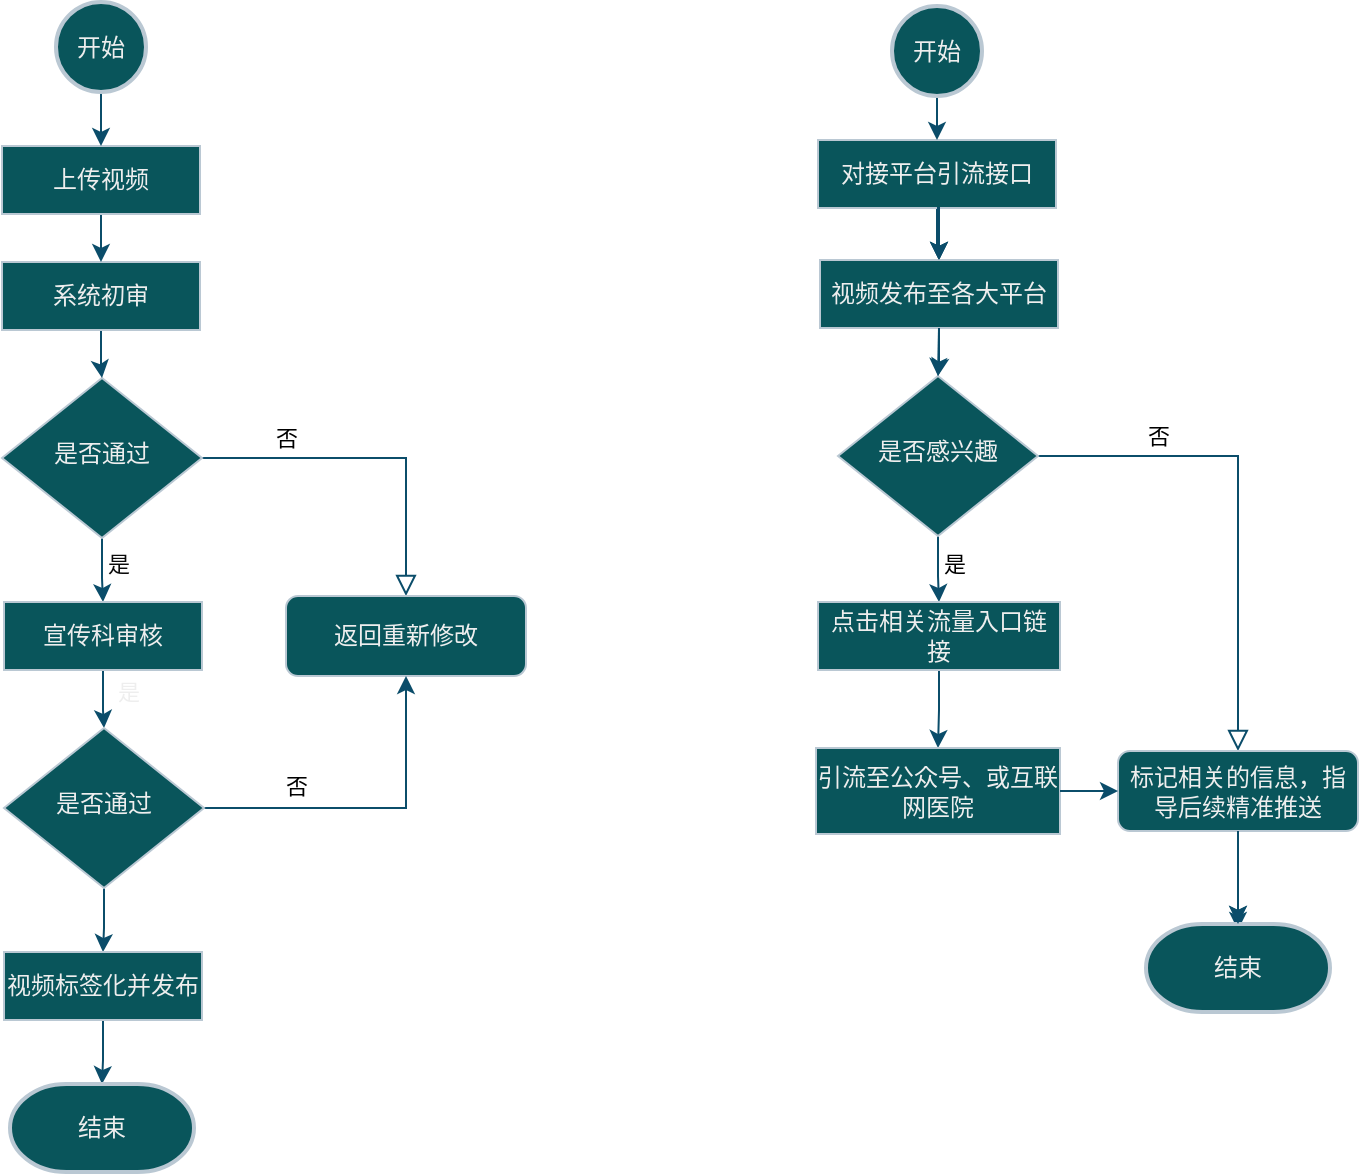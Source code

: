 <mxfile version="26.1.3">
  <diagram id="C5RBs43oDa-KdzZeNtuy" name="Page-1">
    <mxGraphModel dx="1434" dy="746" grid="0" gridSize="10" guides="1" tooltips="1" connect="1" arrows="1" fold="1" page="0" pageScale="1" pageWidth="827" pageHeight="1169" background="none" math="0" shadow="0">
      <root>
        <mxCell id="WIyWlLk6GJQsqaUBKTNV-0" />
        <mxCell id="WIyWlLk6GJQsqaUBKTNV-1" parent="WIyWlLk6GJQsqaUBKTNV-0" />
        <mxCell id="WIyWlLk6GJQsqaUBKTNV-5" value="" style="edgeStyle=orthogonalEdgeStyle;rounded=0;html=1;jettySize=auto;orthogonalLoop=1;fontSize=11;endArrow=block;endFill=0;endSize=8;strokeWidth=1;shadow=0;labelBackgroundColor=none;strokeColor=#0B4D6A;fontColor=default;" parent="WIyWlLk6GJQsqaUBKTNV-1" source="WIyWlLk6GJQsqaUBKTNV-6" target="WIyWlLk6GJQsqaUBKTNV-7" edge="1">
          <mxGeometry x="0.006" y="17" relative="1" as="geometry">
            <mxPoint as="offset" />
          </mxGeometry>
        </mxCell>
        <mxCell id="aY8CmvSKhIs8mx0oXaN2-4" value="" style="edgeLabel;html=1;align=center;verticalAlign=middle;resizable=0;points=[];strokeColor=#BAC8D3;fontColor=#EEEEEE;fillColor=#09555B;labelBackgroundColor=none;" parent="WIyWlLk6GJQsqaUBKTNV-5" vertex="1" connectable="0">
          <mxGeometry x="-0.473" relative="1" as="geometry">
            <mxPoint as="offset" />
          </mxGeometry>
        </mxCell>
        <mxCell id="aY8CmvSKhIs8mx0oXaN2-5" value="否" style="edgeLabel;html=1;align=center;verticalAlign=middle;resizable=0;points=[];strokeColor=#BAC8D3;fontColor=default;fillColor=#09555B;labelBackgroundColor=none;" parent="WIyWlLk6GJQsqaUBKTNV-5" vertex="1" connectable="0">
          <mxGeometry x="-0.517" relative="1" as="geometry">
            <mxPoint y="-10" as="offset" />
          </mxGeometry>
        </mxCell>
        <mxCell id="aY8CmvSKhIs8mx0oXaN2-16" style="edgeStyle=orthogonalEdgeStyle;rounded=0;orthogonalLoop=1;jettySize=auto;html=1;entryX=0;entryY=0.5;entryDx=0;entryDy=0;strokeColor=#0B4D6A;labelBackgroundColor=none;fontColor=default;" parent="WIyWlLk6GJQsqaUBKTNV-1" source="WIyWlLk6GJQsqaUBKTNV-6" target="aY8CmvSKhIs8mx0oXaN2-8" edge="1">
          <mxGeometry relative="1" as="geometry" />
        </mxCell>
        <mxCell id="aY8CmvSKhIs8mx0oXaN2-17" value="是" style="edgeLabel;html=1;align=center;verticalAlign=middle;resizable=0;points=[];strokeColor=#BAC8D3;fontColor=#0A0A0A;fillColor=#09555B;direction=west;labelBackgroundColor=none;" parent="aY8CmvSKhIs8mx0oXaN2-16" vertex="1" connectable="0">
          <mxGeometry x="-0.556" y="2" relative="1" as="geometry">
            <mxPoint x="6" y="6" as="offset" />
          </mxGeometry>
        </mxCell>
        <mxCell id="WIyWlLk6GJQsqaUBKTNV-6" value="是否通过" style="rhombus;whiteSpace=wrap;html=1;shadow=0;fontFamily=Helvetica;fontSize=12;align=center;strokeWidth=1;spacing=6;spacingTop=-4;labelBackgroundColor=none;fillColor=#09555B;strokeColor=#BAC8D3;fontColor=#EEEEEE;" parent="WIyWlLk6GJQsqaUBKTNV-1" vertex="1">
          <mxGeometry x="77" y="285" width="100" height="80" as="geometry" />
        </mxCell>
        <mxCell id="WIyWlLk6GJQsqaUBKTNV-7" value="返回重新修改" style="rounded=1;whiteSpace=wrap;html=1;fontSize=12;glass=0;strokeWidth=1;shadow=0;labelBackgroundColor=none;fillColor=#09555B;strokeColor=#BAC8D3;fontColor=#EEEEEE;" parent="WIyWlLk6GJQsqaUBKTNV-1" vertex="1">
          <mxGeometry x="219" y="394" width="120" height="40" as="geometry" />
        </mxCell>
        <mxCell id="aY8CmvSKhIs8mx0oXaN2-2" style="edgeStyle=orthogonalEdgeStyle;rounded=0;orthogonalLoop=1;jettySize=auto;html=1;strokeColor=#0B4D6A;entryX=0.5;entryY=0;entryDx=0;entryDy=0;labelBackgroundColor=none;fontColor=default;" parent="WIyWlLk6GJQsqaUBKTNV-1" source="aY8CmvSKhIs8mx0oXaN2-0" target="WIyWlLk6GJQsqaUBKTNV-6" edge="1">
          <mxGeometry relative="1" as="geometry">
            <mxPoint x="126.5" y="303" as="targetPoint" />
          </mxGeometry>
        </mxCell>
        <mxCell id="aY8CmvSKhIs8mx0oXaN2-0" value="系统初审" style="whiteSpace=wrap;html=1;strokeColor=#BAC8D3;fontColor=#EEEEEE;fillColor=#09555B;direction=south;labelBackgroundColor=none;" parent="WIyWlLk6GJQsqaUBKTNV-1" vertex="1">
          <mxGeometry x="77" y="227" width="99" height="34" as="geometry" />
        </mxCell>
        <mxCell id="aY8CmvSKhIs8mx0oXaN2-7" style="edgeStyle=orthogonalEdgeStyle;rounded=0;orthogonalLoop=1;jettySize=auto;html=1;strokeColor=#0B4D6A;labelBackgroundColor=none;fontColor=default;" parent="WIyWlLk6GJQsqaUBKTNV-1" source="aY8CmvSKhIs8mx0oXaN2-6" target="aY8CmvSKhIs8mx0oXaN2-0" edge="1">
          <mxGeometry relative="1" as="geometry" />
        </mxCell>
        <mxCell id="aY8CmvSKhIs8mx0oXaN2-6" value="上传视频" style="whiteSpace=wrap;html=1;strokeColor=#BAC8D3;fontColor=#EEEEEE;fillColor=#09555B;direction=south;labelBackgroundColor=none;" parent="WIyWlLk6GJQsqaUBKTNV-1" vertex="1">
          <mxGeometry x="77" y="169" width="99" height="34" as="geometry" />
        </mxCell>
        <mxCell id="aY8CmvSKhIs8mx0oXaN2-11" style="edgeStyle=orthogonalEdgeStyle;rounded=0;orthogonalLoop=1;jettySize=auto;html=1;strokeColor=#0B4D6A;labelBackgroundColor=none;fontColor=default;" parent="WIyWlLk6GJQsqaUBKTNV-1" source="aY8CmvSKhIs8mx0oXaN2-8" target="aY8CmvSKhIs8mx0oXaN2-10" edge="1">
          <mxGeometry relative="1" as="geometry" />
        </mxCell>
        <mxCell id="aY8CmvSKhIs8mx0oXaN2-8" value="宣传科审核" style="whiteSpace=wrap;html=1;strokeColor=#BAC8D3;fontColor=#EEEEEE;fillColor=#09555B;direction=south;labelBackgroundColor=none;" parent="WIyWlLk6GJQsqaUBKTNV-1" vertex="1">
          <mxGeometry x="78" y="397" width="99" height="34" as="geometry" />
        </mxCell>
        <mxCell id="aY8CmvSKhIs8mx0oXaN2-12" style="edgeStyle=orthogonalEdgeStyle;rounded=0;orthogonalLoop=1;jettySize=auto;html=1;entryX=0.5;entryY=1;entryDx=0;entryDy=0;strokeColor=#0B4D6A;labelBackgroundColor=none;fontColor=default;" parent="WIyWlLk6GJQsqaUBKTNV-1" source="aY8CmvSKhIs8mx0oXaN2-10" target="WIyWlLk6GJQsqaUBKTNV-7" edge="1">
          <mxGeometry relative="1" as="geometry" />
        </mxCell>
        <mxCell id="aY8CmvSKhIs8mx0oXaN2-20" style="edgeStyle=orthogonalEdgeStyle;rounded=0;orthogonalLoop=1;jettySize=auto;html=1;entryX=0;entryY=0.5;entryDx=0;entryDy=0;strokeColor=#0B4D6A;labelBackgroundColor=none;fontColor=default;" parent="WIyWlLk6GJQsqaUBKTNV-1" source="aY8CmvSKhIs8mx0oXaN2-10" target="aY8CmvSKhIs8mx0oXaN2-19" edge="1">
          <mxGeometry relative="1" as="geometry" />
        </mxCell>
        <mxCell id="aY8CmvSKhIs8mx0oXaN2-10" value="是否通过" style="rhombus;whiteSpace=wrap;html=1;shadow=0;fontFamily=Helvetica;fontSize=12;align=center;strokeWidth=1;spacing=6;spacingTop=-4;labelBackgroundColor=none;fillColor=#09555B;strokeColor=#BAC8D3;fontColor=#EEEEEE;" parent="WIyWlLk6GJQsqaUBKTNV-1" vertex="1">
          <mxGeometry x="78" y="460" width="100" height="80" as="geometry" />
        </mxCell>
        <mxCell id="aY8CmvSKhIs8mx0oXaN2-13" value="否" style="edgeLabel;html=1;align=center;verticalAlign=middle;resizable=0;points=[];strokeColor=#BAC8D3;fontColor=#000000;fillColor=#09555B;labelBackgroundColor=none;" parent="WIyWlLk6GJQsqaUBKTNV-1" vertex="1" connectable="0">
          <mxGeometry x="222" y="328" as="geometry">
            <mxPoint x="2" y="161" as="offset" />
          </mxGeometry>
        </mxCell>
        <mxCell id="aY8CmvSKhIs8mx0oXaN2-18" value="是" style="edgeLabel;html=1;align=center;verticalAlign=middle;resizable=0;points=[];strokeColor=#BAC8D3;fontColor=#EEEEEE;fillColor=#09555B;direction=west;labelBackgroundColor=none;" parent="WIyWlLk6GJQsqaUBKTNV-1" vertex="1" connectable="0">
          <mxGeometry x="145" y="388" as="geometry">
            <mxPoint x="-5" y="54" as="offset" />
          </mxGeometry>
        </mxCell>
        <mxCell id="aY8CmvSKhIs8mx0oXaN2-25" value="" style="edgeStyle=orthogonalEdgeStyle;rounded=0;orthogonalLoop=1;jettySize=auto;html=1;strokeColor=#0B4D6A;labelBackgroundColor=none;fontColor=default;" parent="WIyWlLk6GJQsqaUBKTNV-1" source="aY8CmvSKhIs8mx0oXaN2-19" target="aY8CmvSKhIs8mx0oXaN2-22" edge="1">
          <mxGeometry relative="1" as="geometry" />
        </mxCell>
        <mxCell id="aY8CmvSKhIs8mx0oXaN2-19" value="视频标签化并发布" style="whiteSpace=wrap;html=1;strokeColor=#BAC8D3;fontColor=#EEEEEE;fillColor=#09555B;direction=south;labelBackgroundColor=none;" parent="WIyWlLk6GJQsqaUBKTNV-1" vertex="1">
          <mxGeometry x="78" y="572" width="99" height="34" as="geometry" />
        </mxCell>
        <mxCell id="aY8CmvSKhIs8mx0oXaN2-22" value="结束" style="strokeWidth=2;html=1;shape=mxgraph.flowchart.terminator;whiteSpace=wrap;strokeColor=#BAC8D3;fontColor=#EEEEEE;fillColor=#09555B;labelBackgroundColor=none;" parent="WIyWlLk6GJQsqaUBKTNV-1" vertex="1">
          <mxGeometry x="81" y="638" width="92" height="44" as="geometry" />
        </mxCell>
        <mxCell id="aY8CmvSKhIs8mx0oXaN2-24" style="edgeStyle=orthogonalEdgeStyle;rounded=0;orthogonalLoop=1;jettySize=auto;html=1;entryX=0;entryY=0.5;entryDx=0;entryDy=0;strokeColor=#0B4D6A;labelBackgroundColor=none;fontColor=default;" parent="WIyWlLk6GJQsqaUBKTNV-1" source="aY8CmvSKhIs8mx0oXaN2-23" target="aY8CmvSKhIs8mx0oXaN2-6" edge="1">
          <mxGeometry relative="1" as="geometry" />
        </mxCell>
        <mxCell id="aY8CmvSKhIs8mx0oXaN2-23" value="开始" style="strokeWidth=2;html=1;shape=mxgraph.flowchart.start_2;whiteSpace=wrap;strokeColor=#BAC8D3;fontColor=#EEEEEE;fillColor=#09555B;labelBackgroundColor=none;" parent="WIyWlLk6GJQsqaUBKTNV-1" vertex="1">
          <mxGeometry x="104" y="97" width="45" height="45" as="geometry" />
        </mxCell>
        <mxCell id="7zAha9ANkYvvZZbIYGhz-0" value="" style="edgeStyle=orthogonalEdgeStyle;rounded=0;html=1;jettySize=auto;orthogonalLoop=1;fontSize=11;endArrow=block;endFill=0;endSize=8;strokeWidth=1;shadow=0;labelBackgroundColor=none;strokeColor=#0B4D6A;fontColor=default;" parent="WIyWlLk6GJQsqaUBKTNV-1" source="7zAha9ANkYvvZZbIYGhz-5" target="7zAha9ANkYvvZZbIYGhz-6" edge="1">
          <mxGeometry y="10" relative="1" as="geometry">
            <mxPoint as="offset" />
          </mxGeometry>
        </mxCell>
        <mxCell id="7zAha9ANkYvvZZbIYGhz-1" value="" style="edgeLabel;html=1;align=center;verticalAlign=middle;resizable=0;points=[];strokeColor=#BAC8D3;fontColor=#EEEEEE;fillColor=#09555B;labelBackgroundColor=none;" parent="7zAha9ANkYvvZZbIYGhz-0" vertex="1" connectable="0">
          <mxGeometry x="-0.473" relative="1" as="geometry">
            <mxPoint as="offset" />
          </mxGeometry>
        </mxCell>
        <mxCell id="7zAha9ANkYvvZZbIYGhz-2" value="否" style="edgeLabel;html=1;align=center;verticalAlign=middle;resizable=0;points=[];strokeColor=#BAC8D3;fontColor=light-dark(#000000, #202020);fillColor=#09555B;labelBackgroundColor=none;" parent="7zAha9ANkYvvZZbIYGhz-0" vertex="1" connectable="0">
          <mxGeometry x="-0.517" relative="1" as="geometry">
            <mxPoint y="-10" as="offset" />
          </mxGeometry>
        </mxCell>
        <mxCell id="7zAha9ANkYvvZZbIYGhz-3" style="edgeStyle=orthogonalEdgeStyle;rounded=0;orthogonalLoop=1;jettySize=auto;html=1;entryX=0;entryY=0.5;entryDx=0;entryDy=0;strokeColor=#0B4D6A;labelBackgroundColor=none;fontColor=default;" parent="WIyWlLk6GJQsqaUBKTNV-1" source="7zAha9ANkYvvZZbIYGhz-5" target="7zAha9ANkYvvZZbIYGhz-12" edge="1">
          <mxGeometry relative="1" as="geometry" />
        </mxCell>
        <mxCell id="7zAha9ANkYvvZZbIYGhz-4" value="是" style="edgeLabel;html=1;align=center;verticalAlign=middle;resizable=0;points=[];strokeColor=#BAC8D3;fontColor=#000000;fillColor=#09555B;direction=west;labelBackgroundColor=none;" parent="7zAha9ANkYvvZZbIYGhz-3" vertex="1" connectable="0">
          <mxGeometry x="-0.556" y="2" relative="1" as="geometry">
            <mxPoint x="6" y="6" as="offset" />
          </mxGeometry>
        </mxCell>
        <mxCell id="7zAha9ANkYvvZZbIYGhz-5" value="是否感兴趣" style="rhombus;whiteSpace=wrap;html=1;shadow=0;fontFamily=Helvetica;fontSize=12;align=center;strokeWidth=1;spacing=6;spacingTop=-4;labelBackgroundColor=none;fillColor=#09555B;strokeColor=#BAC8D3;fontColor=#EEEEEE;" parent="WIyWlLk6GJQsqaUBKTNV-1" vertex="1">
          <mxGeometry x="495" y="284" width="100" height="80" as="geometry" />
        </mxCell>
        <mxCell id="7zAha9ANkYvvZZbIYGhz-44" style="edgeStyle=orthogonalEdgeStyle;rounded=0;orthogonalLoop=1;jettySize=auto;html=1;labelBackgroundColor=none;strokeColor=#0B4D6A;fontColor=default;" parent="WIyWlLk6GJQsqaUBKTNV-1" source="7zAha9ANkYvvZZbIYGhz-6" edge="1">
          <mxGeometry relative="1" as="geometry">
            <mxPoint x="695" y="561" as="targetPoint" />
          </mxGeometry>
        </mxCell>
        <mxCell id="7zAha9ANkYvvZZbIYGhz-45" value="" style="edgeStyle=orthogonalEdgeStyle;rounded=0;orthogonalLoop=1;jettySize=auto;html=1;labelBackgroundColor=none;strokeColor=#0B4D6A;fontColor=default;" parent="WIyWlLk6GJQsqaUBKTNV-1" source="7zAha9ANkYvvZZbIYGhz-6" target="7zAha9ANkYvvZZbIYGhz-20" edge="1">
          <mxGeometry relative="1" as="geometry" />
        </mxCell>
        <mxCell id="7zAha9ANkYvvZZbIYGhz-6" value="标记相关的信息，指导后续精准推送" style="rounded=1;whiteSpace=wrap;html=1;fontSize=12;glass=0;strokeWidth=1;shadow=0;labelBackgroundColor=none;fillColor=#09555B;strokeColor=#BAC8D3;fontColor=#EEEEEE;" parent="WIyWlLk6GJQsqaUBKTNV-1" vertex="1">
          <mxGeometry x="635" y="471.5" width="120" height="40" as="geometry" />
        </mxCell>
        <mxCell id="7zAha9ANkYvvZZbIYGhz-26" style="edgeStyle=orthogonalEdgeStyle;rounded=0;orthogonalLoop=1;jettySize=auto;html=1;entryX=0;entryY=0.5;entryDx=0;entryDy=0;labelBackgroundColor=none;strokeColor=#0B4D6A;fontColor=default;" parent="WIyWlLk6GJQsqaUBKTNV-1" source="7zAha9ANkYvvZZbIYGhz-10" target="7zAha9ANkYvvZZbIYGhz-25" edge="1">
          <mxGeometry relative="1" as="geometry" />
        </mxCell>
        <mxCell id="7zAha9ANkYvvZZbIYGhz-27" style="edgeStyle=orthogonalEdgeStyle;rounded=0;orthogonalLoop=1;jettySize=auto;html=1;entryX=0;entryY=0.5;entryDx=0;entryDy=0;labelBackgroundColor=none;strokeColor=#0B4D6A;fontColor=default;" parent="WIyWlLk6GJQsqaUBKTNV-1" source="7zAha9ANkYvvZZbIYGhz-10" target="7zAha9ANkYvvZZbIYGhz-25" edge="1">
          <mxGeometry relative="1" as="geometry">
            <mxPoint x="544.5" y="224" as="targetPoint" />
          </mxGeometry>
        </mxCell>
        <mxCell id="7zAha9ANkYvvZZbIYGhz-10" value="对接平台引流接口" style="whiteSpace=wrap;html=1;strokeColor=#BAC8D3;fontColor=#EEEEEE;fillColor=#09555B;direction=south;labelBackgroundColor=none;" parent="WIyWlLk6GJQsqaUBKTNV-1" vertex="1">
          <mxGeometry x="485" y="166" width="119" height="34" as="geometry" />
        </mxCell>
        <mxCell id="7zAha9ANkYvvZZbIYGhz-11" style="edgeStyle=orthogonalEdgeStyle;rounded=0;orthogonalLoop=1;jettySize=auto;html=1;strokeColor=#0B4D6A;labelBackgroundColor=none;fontColor=default;" parent="WIyWlLk6GJQsqaUBKTNV-1" source="7zAha9ANkYvvZZbIYGhz-12" target="7zAha9ANkYvvZZbIYGhz-38" edge="1">
          <mxGeometry relative="1" as="geometry">
            <mxPoint x="546" y="468" as="targetPoint" />
          </mxGeometry>
        </mxCell>
        <mxCell id="7zAha9ANkYvvZZbIYGhz-12" value="点击相关流量入口链接" style="whiteSpace=wrap;html=1;strokeColor=#BAC8D3;fontColor=#EEEEEE;fillColor=#09555B;direction=south;labelBackgroundColor=none;" parent="WIyWlLk6GJQsqaUBKTNV-1" vertex="1">
          <mxGeometry x="485" y="397" width="121" height="34" as="geometry" />
        </mxCell>
        <mxCell id="7zAha9ANkYvvZZbIYGhz-20" value="结束" style="strokeWidth=2;html=1;shape=mxgraph.flowchart.terminator;whiteSpace=wrap;strokeColor=#BAC8D3;fontColor=#EEEEEE;fillColor=#09555B;labelBackgroundColor=none;" parent="WIyWlLk6GJQsqaUBKTNV-1" vertex="1">
          <mxGeometry x="649" y="558" width="92" height="44" as="geometry" />
        </mxCell>
        <mxCell id="7zAha9ANkYvvZZbIYGhz-21" style="edgeStyle=orthogonalEdgeStyle;rounded=0;orthogonalLoop=1;jettySize=auto;html=1;entryX=0;entryY=0.5;entryDx=0;entryDy=0;strokeColor=#0B4D6A;labelBackgroundColor=none;fontColor=default;" parent="WIyWlLk6GJQsqaUBKTNV-1" source="7zAha9ANkYvvZZbIYGhz-22" target="7zAha9ANkYvvZZbIYGhz-10" edge="1">
          <mxGeometry relative="1" as="geometry" />
        </mxCell>
        <mxCell id="7zAha9ANkYvvZZbIYGhz-22" value="开始" style="strokeWidth=2;html=1;shape=mxgraph.flowchart.start_2;whiteSpace=wrap;strokeColor=#BAC8D3;fontColor=#EEEEEE;fillColor=#09555B;labelBackgroundColor=none;" parent="WIyWlLk6GJQsqaUBKTNV-1" vertex="1">
          <mxGeometry x="522" y="99" width="45" height="45" as="geometry" />
        </mxCell>
        <mxCell id="7zAha9ANkYvvZZbIYGhz-35" value="" style="edgeStyle=orthogonalEdgeStyle;rounded=0;orthogonalLoop=1;jettySize=auto;html=1;labelBackgroundColor=none;strokeColor=#0B4D6A;fontColor=default;" parent="WIyWlLk6GJQsqaUBKTNV-1" source="7zAha9ANkYvvZZbIYGhz-25" target="7zAha9ANkYvvZZbIYGhz-5" edge="1">
          <mxGeometry relative="1" as="geometry" />
        </mxCell>
        <mxCell id="7zAha9ANkYvvZZbIYGhz-25" value="视频发布至各大平台" style="whiteSpace=wrap;html=1;strokeColor=#BAC8D3;fontColor=#EEEEEE;fillColor=#09555B;direction=south;labelBackgroundColor=none;" parent="WIyWlLk6GJQsqaUBKTNV-1" vertex="1">
          <mxGeometry x="486" y="226" width="119" height="34" as="geometry" />
        </mxCell>
        <mxCell id="7zAha9ANkYvvZZbIYGhz-33" style="edgeStyle=orthogonalEdgeStyle;rounded=0;orthogonalLoop=1;jettySize=auto;html=1;strokeColor=#0B4D6A;entryX=0;entryY=0.5;entryDx=0;entryDy=0;exitX=1;exitY=0.5;exitDx=0;exitDy=0;labelBackgroundColor=none;fontColor=default;" parent="WIyWlLk6GJQsqaUBKTNV-1" source="7zAha9ANkYvvZZbIYGhz-10" target="7zAha9ANkYvvZZbIYGhz-25" edge="1">
          <mxGeometry relative="1" as="geometry">
            <mxPoint x="555" y="169" as="sourcePoint" />
            <mxPoint x="137" y="237" as="targetPoint" />
          </mxGeometry>
        </mxCell>
        <mxCell id="7zAha9ANkYvvZZbIYGhz-36" style="edgeStyle=orthogonalEdgeStyle;rounded=0;orthogonalLoop=1;jettySize=auto;html=1;strokeColor=#0B4D6A;entryX=0.5;entryY=0;entryDx=0;entryDy=0;exitX=1;exitY=0.5;exitDx=0;exitDy=0;labelBackgroundColor=none;fontColor=default;" parent="WIyWlLk6GJQsqaUBKTNV-1" source="7zAha9ANkYvvZZbIYGhz-25" target="7zAha9ANkYvvZZbIYGhz-5" edge="1">
          <mxGeometry relative="1" as="geometry">
            <mxPoint x="555" y="210" as="sourcePoint" />
            <mxPoint x="556" y="236" as="targetPoint" />
          </mxGeometry>
        </mxCell>
        <mxCell id="7zAha9ANkYvvZZbIYGhz-38" value="引流至公众号、或互联网医院" style="whiteSpace=wrap;html=1;strokeColor=#BAC8D3;fontColor=#EEEEEE;fillColor=#09555B;direction=south;labelBackgroundColor=none;" parent="WIyWlLk6GJQsqaUBKTNV-1" vertex="1">
          <mxGeometry x="484" y="470" width="122" height="43" as="geometry" />
        </mxCell>
        <mxCell id="7zAha9ANkYvvZZbIYGhz-43" style="edgeStyle=orthogonalEdgeStyle;rounded=0;orthogonalLoop=1;jettySize=auto;html=1;strokeColor=#0B4D6A;exitX=0.5;exitY=0;exitDx=0;exitDy=0;labelBackgroundColor=none;fontColor=default;" parent="WIyWlLk6GJQsqaUBKTNV-1" source="7zAha9ANkYvvZZbIYGhz-38" target="7zAha9ANkYvvZZbIYGhz-6" edge="1">
          <mxGeometry relative="1" as="geometry">
            <mxPoint x="555" y="441" as="sourcePoint" />
            <mxPoint x="546" y="616" as="targetPoint" />
          </mxGeometry>
        </mxCell>
        <mxCell id="7zAha9ANkYvvZZbIYGhz-46" value="" style="edgeStyle=orthogonalEdgeStyle;rounded=0;orthogonalLoop=1;jettySize=auto;html=1;strokeColor=#0B4D6A;entryX=0.5;entryY=0;entryDx=0;entryDy=0;entryPerimeter=0;exitX=0.5;exitY=1;exitDx=0;exitDy=0;labelBackgroundColor=none;fontColor=default;" parent="WIyWlLk6GJQsqaUBKTNV-1" source="7zAha9ANkYvvZZbIYGhz-6" target="7zAha9ANkYvvZZbIYGhz-20" edge="1">
          <mxGeometry relative="1" as="geometry">
            <mxPoint x="138" y="616" as="sourcePoint" />
            <mxPoint x="137" y="648" as="targetPoint" />
          </mxGeometry>
        </mxCell>
      </root>
    </mxGraphModel>
  </diagram>
</mxfile>
